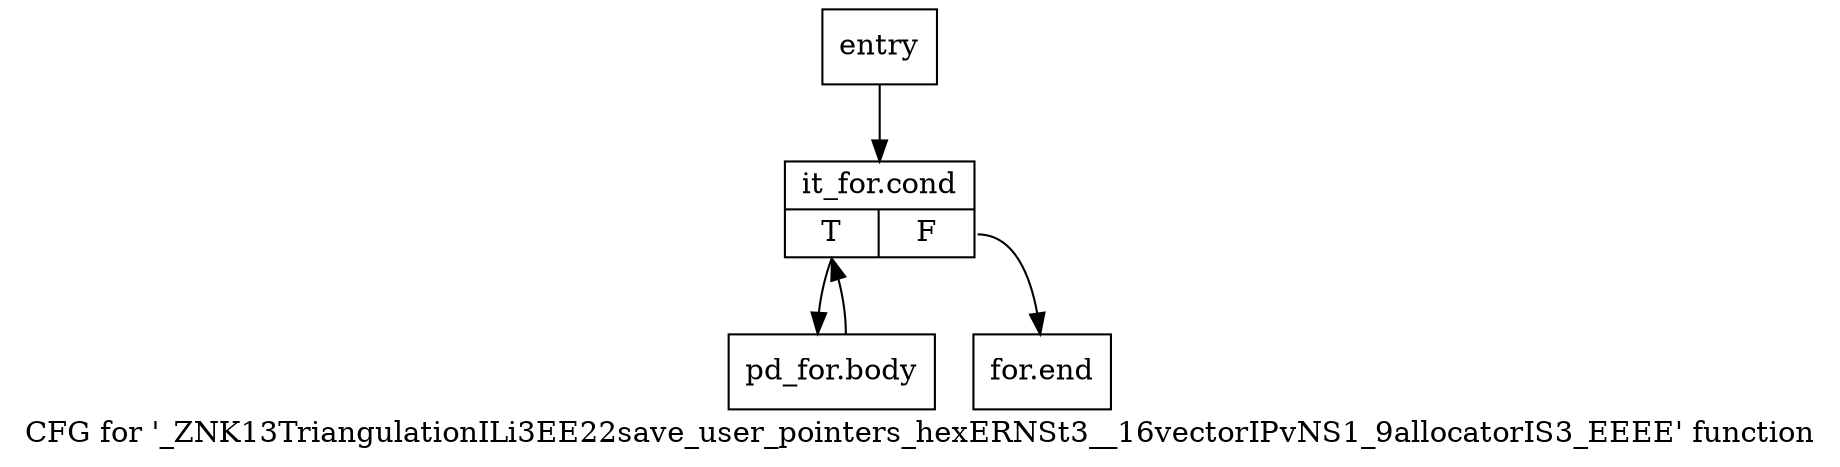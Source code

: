 digraph "CFG for '_ZNK13TriangulationILi3EE22save_user_pointers_hexERNSt3__16vectorIPvNS1_9allocatorIS3_EEEE' function" {
	label="CFG for '_ZNK13TriangulationILi3EE22save_user_pointers_hexERNSt3__16vectorIPvNS1_9allocatorIS3_EEEE' function";

	Node0x7abf400 [shape=record,label="{entry}"];
	Node0x7abf400 -> Node0x7abf450;
	Node0x7abf450 [shape=record,label="{it_for.cond|{<s0>T|<s1>F}}"];
	Node0x7abf450:s0 -> Node0x7abf8b0;
	Node0x7abf450:s1 -> Node0x7abf900;
	Node0x7abf8b0 [shape=record,label="{pd_for.body}"];
	Node0x7abf8b0 -> Node0x7abf450;
	Node0x7abf900 [shape=record,label="{for.end}"];
}
